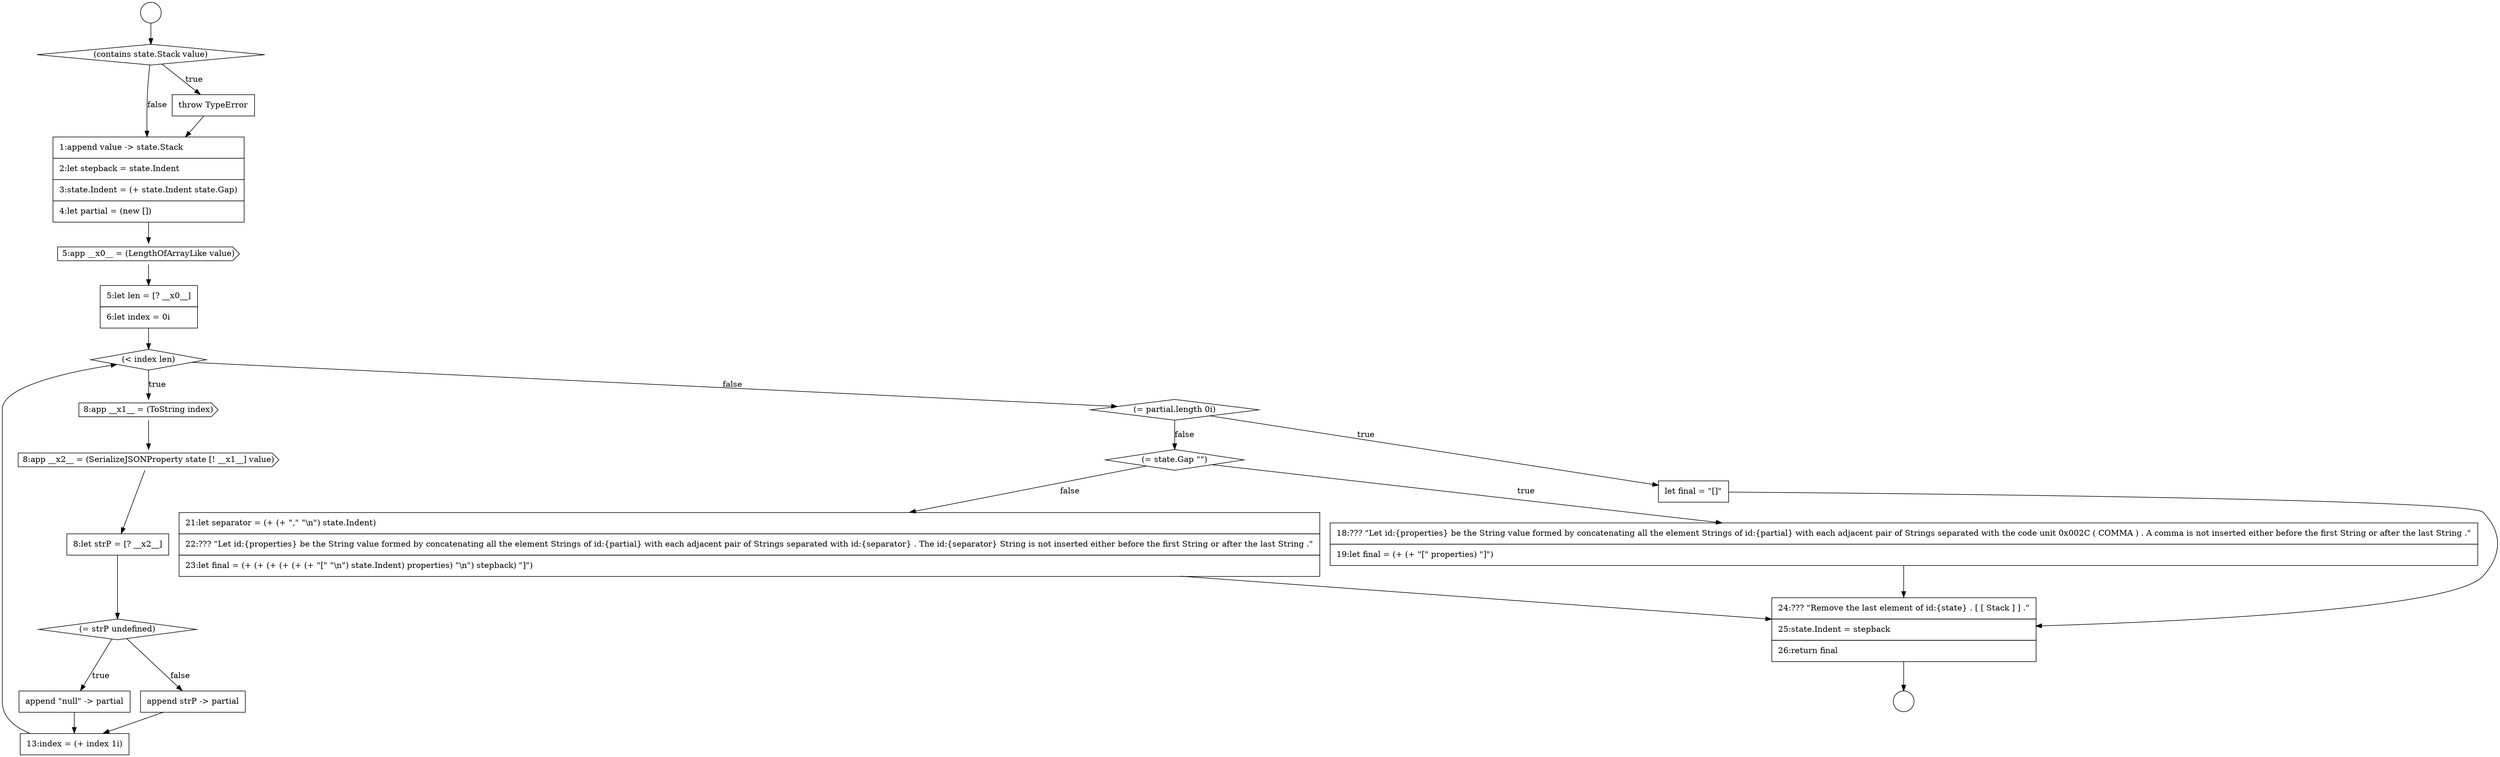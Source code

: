 digraph {
  node18693 [shape=none, margin=0, label=<<font color="black">
    <table border="0" cellborder="1" cellspacing="0" cellpadding="10">
      <tr><td align="left">1:append value -&gt; state.Stack</td></tr>
      <tr><td align="left">2:let stepback = state.Indent</td></tr>
      <tr><td align="left">3:state.Indent = (+ state.Indent state.Gap)</td></tr>
      <tr><td align="left">4:let partial = (new [])</td></tr>
    </table>
  </font>> color="black" fillcolor="white" style=filled]
  node18697 [shape=cds, label=<<font color="black">8:app __x1__ = (ToString index)</font>> color="black" fillcolor="white" style=filled]
  node18689 [shape=circle label=" " color="black" fillcolor="white" style=filled]
  node18698 [shape=cds, label=<<font color="black">8:app __x2__ = (SerializeJSONProperty state [! __x1__] value)</font>> color="black" fillcolor="white" style=filled]
  node18699 [shape=none, margin=0, label=<<font color="black">
    <table border="0" cellborder="1" cellspacing="0" cellpadding="10">
      <tr><td align="left">8:let strP = [? __x2__]</td></tr>
    </table>
  </font>> color="black" fillcolor="white" style=filled]
  node18694 [shape=cds, label=<<font color="black">5:app __x0__ = (LengthOfArrayLike value)</font>> color="black" fillcolor="white" style=filled]
  node18691 [shape=diamond, label=<<font color="black">(contains state.Stack value)</font>> color="black" fillcolor="white" style=filled]
  node18706 [shape=diamond, label=<<font color="black">(= state.Gap &quot;&quot;)</font>> color="black" fillcolor="white" style=filled]
  node18703 [shape=none, margin=0, label=<<font color="black">
    <table border="0" cellborder="1" cellspacing="0" cellpadding="10">
      <tr><td align="left">13:index = (+ index 1i)</td></tr>
    </table>
  </font>> color="black" fillcolor="white" style=filled]
  node18700 [shape=diamond, label=<<font color="black">(= strP undefined)</font>> color="black" fillcolor="white" style=filled]
  node18690 [shape=circle label=" " color="black" fillcolor="white" style=filled]
  node18705 [shape=none, margin=0, label=<<font color="black">
    <table border="0" cellborder="1" cellspacing="0" cellpadding="10">
      <tr><td align="left">let final = &quot;[]&quot;</td></tr>
    </table>
  </font>> color="black" fillcolor="white" style=filled]
  node18696 [shape=diamond, label=<<font color="black">(&lt; index len)</font>> color="black" fillcolor="white" style=filled]
  node18701 [shape=none, margin=0, label=<<font color="black">
    <table border="0" cellborder="1" cellspacing="0" cellpadding="10">
      <tr><td align="left">append &quot;null&quot; -&gt; partial</td></tr>
    </table>
  </font>> color="black" fillcolor="white" style=filled]
  node18709 [shape=none, margin=0, label=<<font color="black">
    <table border="0" cellborder="1" cellspacing="0" cellpadding="10">
      <tr><td align="left">24:??? &quot;Remove the last element of id:{state} . [ [ Stack ] ] .&quot;</td></tr>
      <tr><td align="left">25:state.Indent = stepback</td></tr>
      <tr><td align="left">26:return final</td></tr>
    </table>
  </font>> color="black" fillcolor="white" style=filled]
  node18704 [shape=diamond, label=<<font color="black">(= partial.length 0i)</font>> color="black" fillcolor="white" style=filled]
  node18695 [shape=none, margin=0, label=<<font color="black">
    <table border="0" cellborder="1" cellspacing="0" cellpadding="10">
      <tr><td align="left">5:let len = [? __x0__]</td></tr>
      <tr><td align="left">6:let index = 0i</td></tr>
    </table>
  </font>> color="black" fillcolor="white" style=filled]
  node18708 [shape=none, margin=0, label=<<font color="black">
    <table border="0" cellborder="1" cellspacing="0" cellpadding="10">
      <tr><td align="left">21:let separator = (+ (+ &quot;,&quot; &quot;\n&quot;) state.Indent)</td></tr>
      <tr><td align="left">22:??? &quot;Let id:{properties} be the String value formed by concatenating all the element Strings of id:{partial} with each adjacent pair of Strings separated with id:{separator} . The id:{separator} String is not inserted either before the first String or after the last String .&quot;</td></tr>
      <tr><td align="left">23:let final = (+ (+ (+ (+ (+ (+ &quot;[&quot; &quot;\n&quot;) state.Indent) properties) &quot;\n&quot;) stepback) &quot;]&quot;)</td></tr>
    </table>
  </font>> color="black" fillcolor="white" style=filled]
  node18702 [shape=none, margin=0, label=<<font color="black">
    <table border="0" cellborder="1" cellspacing="0" cellpadding="10">
      <tr><td align="left">append strP -&gt; partial</td></tr>
    </table>
  </font>> color="black" fillcolor="white" style=filled]
  node18692 [shape=none, margin=0, label=<<font color="black">
    <table border="0" cellborder="1" cellspacing="0" cellpadding="10">
      <tr><td align="left">throw TypeError</td></tr>
    </table>
  </font>> color="black" fillcolor="white" style=filled]
  node18707 [shape=none, margin=0, label=<<font color="black">
    <table border="0" cellborder="1" cellspacing="0" cellpadding="10">
      <tr><td align="left">18:??? &quot;Let id:{properties} be the String value formed by concatenating all the element Strings of id:{partial} with each adjacent pair of Strings separated with the code unit 0x002C ( COMMA ) . A comma is not inserted either before the first String or after the last String .&quot;</td></tr>
      <tr><td align="left">19:let final = (+ (+ &quot;[&quot; properties) &quot;]&quot;)</td></tr>
    </table>
  </font>> color="black" fillcolor="white" style=filled]
  node18703 -> node18696 [ color="black"]
  node18693 -> node18694 [ color="black"]
  node18708 -> node18709 [ color="black"]
  node18701 -> node18703 [ color="black"]
  node18700 -> node18701 [label=<<font color="black">true</font>> color="black"]
  node18700 -> node18702 [label=<<font color="black">false</font>> color="black"]
  node18702 -> node18703 [ color="black"]
  node18689 -> node18691 [ color="black"]
  node18705 -> node18709 [ color="black"]
  node18698 -> node18699 [ color="black"]
  node18699 -> node18700 [ color="black"]
  node18691 -> node18692 [label=<<font color="black">true</font>> color="black"]
  node18691 -> node18693 [label=<<font color="black">false</font>> color="black"]
  node18706 -> node18707 [label=<<font color="black">true</font>> color="black"]
  node18706 -> node18708 [label=<<font color="black">false</font>> color="black"]
  node18692 -> node18693 [ color="black"]
  node18694 -> node18695 [ color="black"]
  node18697 -> node18698 [ color="black"]
  node18707 -> node18709 [ color="black"]
  node18709 -> node18690 [ color="black"]
  node18704 -> node18705 [label=<<font color="black">true</font>> color="black"]
  node18704 -> node18706 [label=<<font color="black">false</font>> color="black"]
  node18695 -> node18696 [ color="black"]
  node18696 -> node18697 [label=<<font color="black">true</font>> color="black"]
  node18696 -> node18704 [label=<<font color="black">false</font>> color="black"]
}
